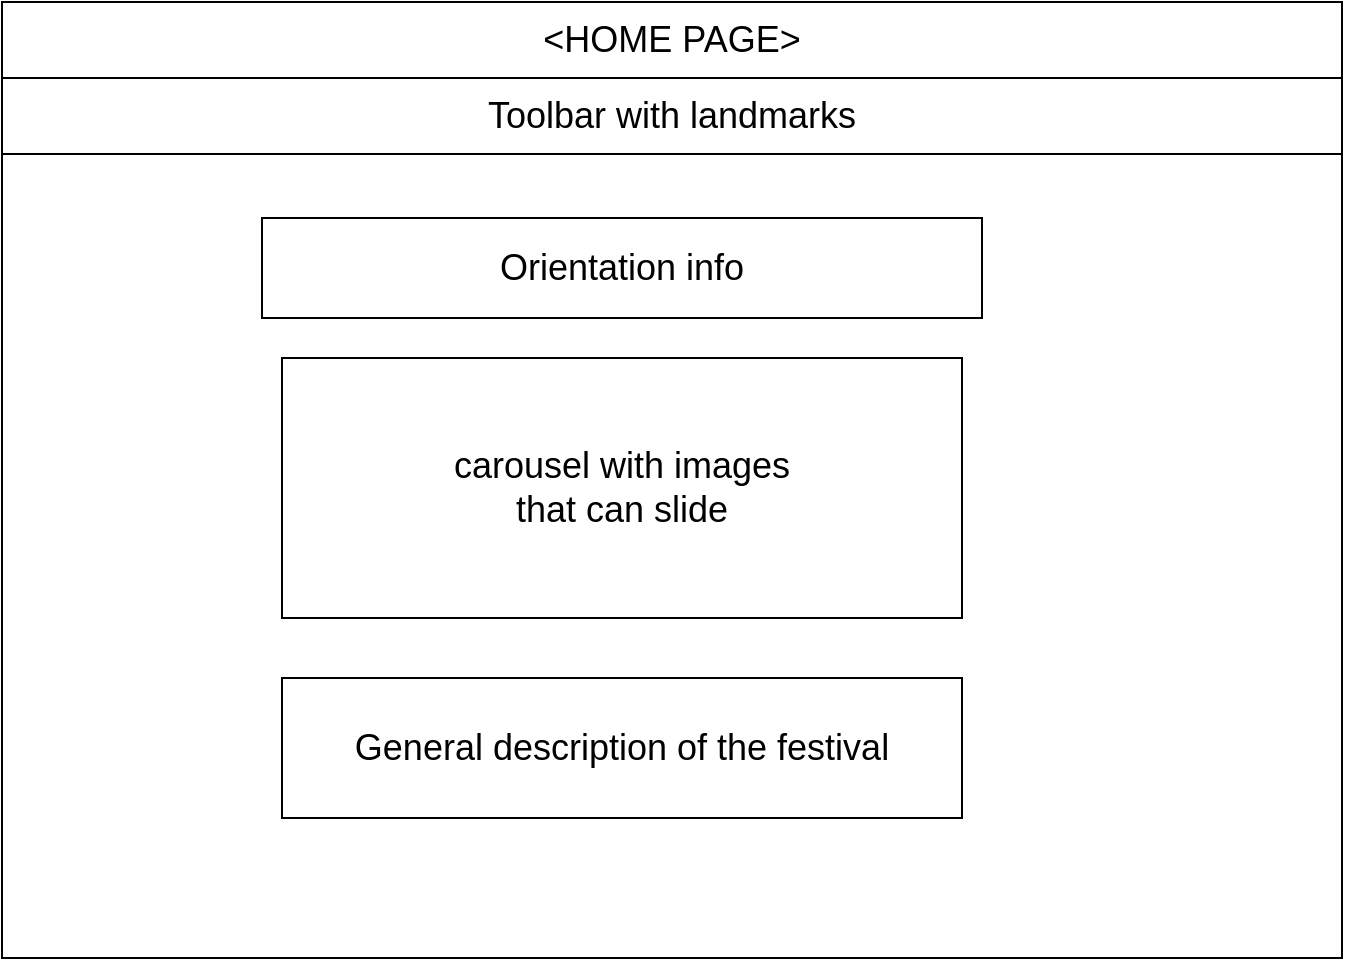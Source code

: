 <mxfile version="10.9.5" type="device"><diagram id="qokz1VBqoCiI0jkoR1iL" name="Page-1"><mxGraphModel dx="864" dy="503" grid="1" gridSize="10" guides="1" tooltips="1" connect="1" arrows="1" fold="1" page="1" pageScale="1" pageWidth="827" pageHeight="1169" math="0" shadow="0"><root><mxCell id="0"/><mxCell id="1" parent="0"/><mxCell id="eXzMivfYzH1ZaRTWCPi--1" value="" style="rounded=0;whiteSpace=wrap;html=1;" parent="1" vertex="1"><mxGeometry x="10" y="42" width="670" height="478" as="geometry"/></mxCell><mxCell id="eXzMivfYzH1ZaRTWCPi--3" value="&lt;span style=&quot;font-size: 18px;&quot;&gt;Toolbar with landmarks&lt;/span&gt;" style="rounded=0;whiteSpace=wrap;html=1;fontSize=18;" parent="1" vertex="1"><mxGeometry x="10" y="80" width="670" height="38" as="geometry"/></mxCell><mxCell id="eXzMivfYzH1ZaRTWCPi--7" value="&lt;font style=&quot;font-size: 18px;&quot;&gt;Orientation info&lt;/font&gt;" style="text;html=1;strokeColor=#000000;fillColor=none;align=center;verticalAlign=middle;whiteSpace=wrap;rounded=0;fontSize=18;" parent="1" vertex="1"><mxGeometry x="140" y="150" width="360" height="50" as="geometry"/></mxCell><mxCell id="eXzMivfYzH1ZaRTWCPi--10" value="carousel with images &lt;br&gt;that can slide" style="text;html=1;strokeColor=#000000;fillColor=none;align=center;verticalAlign=middle;whiteSpace=wrap;rounded=0;fontSize=18;" parent="1" vertex="1"><mxGeometry x="150" y="220" width="340" height="130" as="geometry"/></mxCell><mxCell id="VTC8MYAFlPc6sJ_f3Vid-3" value="General description of the festival" style="text;html=1;strokeColor=#000000;fillColor=none;align=center;verticalAlign=middle;whiteSpace=wrap;rounded=0;fontSize=18;" parent="1" vertex="1"><mxGeometry x="150" y="380" width="340" height="70" as="geometry"/></mxCell><mxCell id="67WQq8g5GxD8j6Klwp-M-1" value="&amp;lt;HOME PAGE&amp;gt;" style="rounded=0;whiteSpace=wrap;html=1;fontSize=18;" parent="1" vertex="1"><mxGeometry x="10" y="42" width="670" height="38" as="geometry"/></mxCell></root></mxGraphModel></diagram></mxfile>
